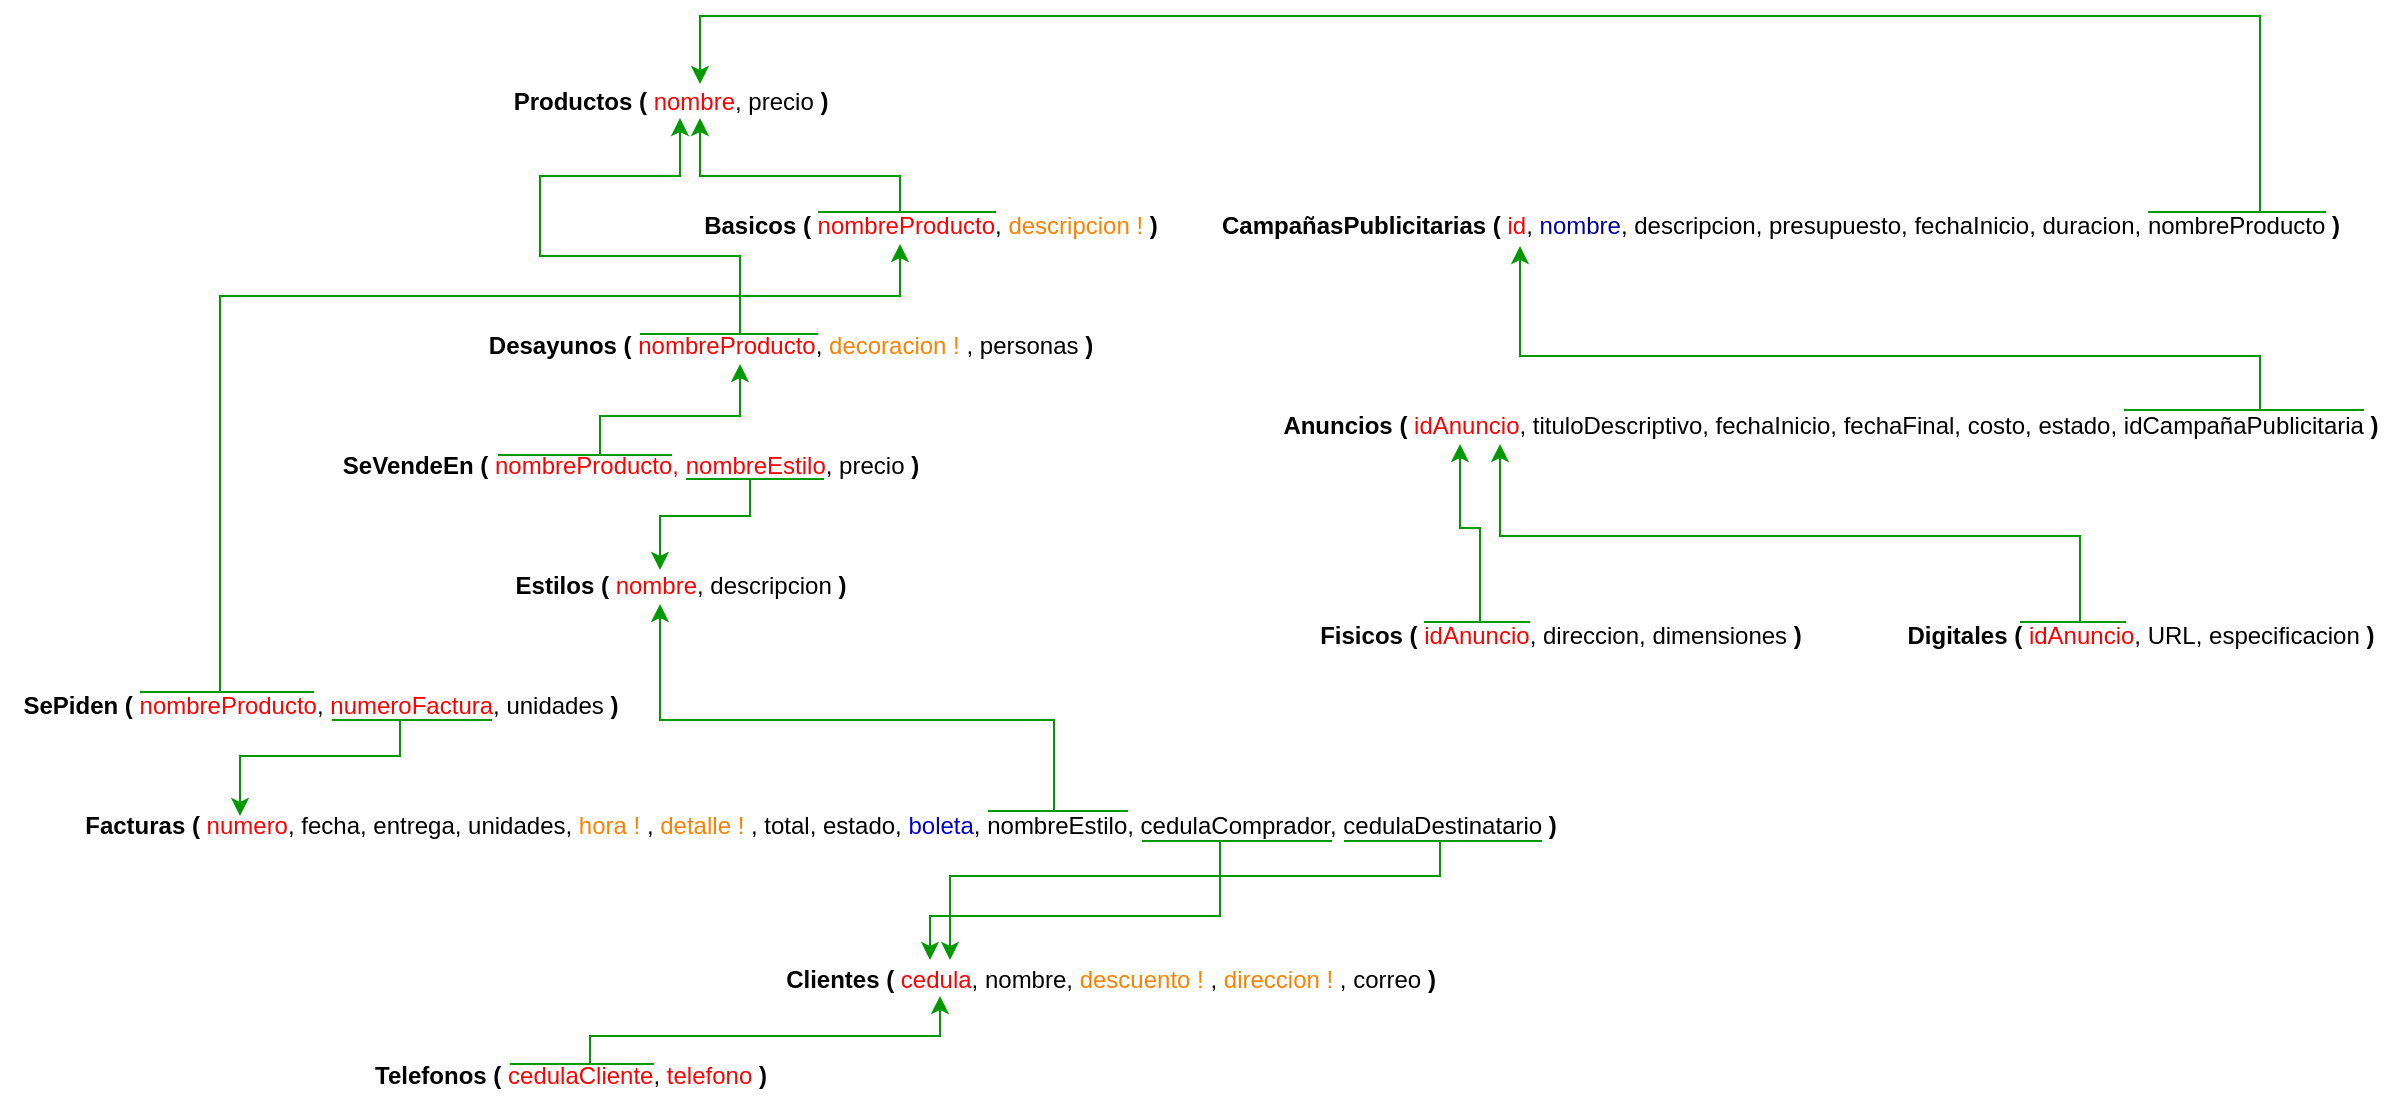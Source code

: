 <mxfile version="26.1.0">
  <diagram id="C5RBs43oDa-KdzZeNtuy" name="Page-1">
    <mxGraphModel dx="2168" dy="633" grid="1" gridSize="10" guides="1" tooltips="1" connect="1" arrows="1" fold="1" page="1" pageScale="1" pageWidth="827" pageHeight="1169" math="0" shadow="0">
      <root>
        <mxCell id="WIyWlLk6GJQsqaUBKTNV-0" />
        <mxCell id="WIyWlLk6GJQsqaUBKTNV-1" parent="WIyWlLk6GJQsqaUBKTNV-0" />
        <mxCell id="n4QwgcbOx7JMyAhCJ8jS-0" value="&lt;b&gt;Productos ( &lt;/b&gt;&lt;font style=&quot;color: rgb(255, 0, 0);&quot;&gt;nombre&lt;/font&gt;, precio&amp;nbsp;&lt;b&gt;)&lt;/b&gt;" style="text;html=1;align=center;verticalAlign=middle;resizable=0;points=[];autosize=1;strokeColor=none;fillColor=none;" parent="WIyWlLk6GJQsqaUBKTNV-1" vertex="1">
          <mxGeometry x="155" y="288" width="180" height="30" as="geometry" />
        </mxCell>
        <mxCell id="zvKy5yBs6nUjcN8mKSoc-5" value="" style="edgeStyle=orthogonalEdgeStyle;rounded=0;orthogonalLoop=1;jettySize=auto;html=1;strokeColor=#009900;" edge="1" parent="WIyWlLk6GJQsqaUBKTNV-1">
          <mxGeometry relative="1" as="geometry">
            <mxPoint x="280" y="419" as="sourcePoint" />
            <mxPoint x="250" y="311" as="targetPoint" />
            <Array as="points">
              <mxPoint x="280" y="380" />
              <mxPoint x="180" y="380" />
              <mxPoint x="180" y="340" />
              <mxPoint x="250" y="340" />
            </Array>
          </mxGeometry>
        </mxCell>
        <mxCell id="n4QwgcbOx7JMyAhCJ8jS-1" value="&lt;b&gt;Desayunos (&lt;/b&gt;&amp;nbsp;&lt;font style=&quot;color: rgb(255, 0, 0);&quot;&gt;nombreProducto&lt;/font&gt;, &lt;font style=&quot;color: rgb(255, 128, 0);&quot;&gt;decoracion !&lt;/font&gt; , personas&amp;nbsp;&lt;b&gt;)&lt;/b&gt;" style="text;html=1;align=center;verticalAlign=middle;resizable=0;points=[];autosize=1;strokeColor=none;fillColor=none;" parent="WIyWlLk6GJQsqaUBKTNV-1" vertex="1">
          <mxGeometry x="140" y="410" width="330" height="30" as="geometry" />
        </mxCell>
        <mxCell id="zvKy5yBs6nUjcN8mKSoc-3" value="" style="edgeStyle=orthogonalEdgeStyle;rounded=0;orthogonalLoop=1;jettySize=auto;html=1;strokeColor=#009900;" edge="1" parent="WIyWlLk6GJQsqaUBKTNV-1">
          <mxGeometry relative="1" as="geometry">
            <mxPoint x="360" y="358" as="sourcePoint" />
            <mxPoint x="260" y="311" as="targetPoint" />
            <Array as="points">
              <mxPoint x="360" y="340" />
              <mxPoint x="260" y="340" />
            </Array>
          </mxGeometry>
        </mxCell>
        <mxCell id="n4QwgcbOx7JMyAhCJ8jS-2" value="&lt;b&gt;Basicos ( &lt;/b&gt;&lt;font style=&quot;color: rgb(255, 0, 0);&quot;&gt;nombreProducto&lt;/font&gt;, &lt;font style=&quot;color: rgb(255, 128, 0);&quot;&gt;descripcion !&lt;/font&gt;&amp;nbsp;&lt;b&gt;)&lt;/b&gt;" style="text;html=1;align=center;verticalAlign=middle;resizable=0;points=[];autosize=1;strokeColor=none;fillColor=none;" parent="WIyWlLk6GJQsqaUBKTNV-1" vertex="1">
          <mxGeometry x="250" y="350" width="250" height="30" as="geometry" />
        </mxCell>
        <mxCell id="n4QwgcbOx7JMyAhCJ8jS-3" value="&lt;b&gt;Estilos ( &lt;/b&gt;&lt;font style=&quot;color: rgb(255, 0, 0);&quot;&gt;nombre&lt;/font&gt;, descripcion&amp;nbsp;&lt;b&gt;)&lt;/b&gt;" style="text;html=1;align=center;verticalAlign=middle;resizable=0;points=[];autosize=1;strokeColor=none;fillColor=none;" parent="WIyWlLk6GJQsqaUBKTNV-1" vertex="1">
          <mxGeometry x="155" y="530" width="190" height="30" as="geometry" />
        </mxCell>
        <mxCell id="zvKy5yBs6nUjcN8mKSoc-11" style="edgeStyle=orthogonalEdgeStyle;rounded=0;orthogonalLoop=1;jettySize=auto;html=1;strokeColor=#009900;" edge="1" parent="WIyWlLk6GJQsqaUBKTNV-1">
          <mxGeometry relative="1" as="geometry">
            <mxPoint x="240" y="554" as="targetPoint" />
            <mxPoint x="437" y="657.5" as="sourcePoint" />
            <Array as="points">
              <mxPoint x="437" y="612" />
              <mxPoint x="240" y="612" />
              <mxPoint x="240" y="570" />
            </Array>
          </mxGeometry>
        </mxCell>
        <mxCell id="zvKy5yBs6nUjcN8mKSoc-15" value="" style="edgeStyle=orthogonalEdgeStyle;rounded=0;orthogonalLoop=1;jettySize=auto;html=1;strokeColor=#009900;" edge="1" parent="WIyWlLk6GJQsqaUBKTNV-1">
          <mxGeometry relative="1" as="geometry">
            <mxPoint x="520" y="672.5" as="sourcePoint" />
            <mxPoint x="375" y="732" as="targetPoint" />
            <Array as="points">
              <mxPoint x="520" y="710" />
              <mxPoint x="375" y="710" />
            </Array>
          </mxGeometry>
        </mxCell>
        <mxCell id="zvKy5yBs6nUjcN8mKSoc-16" style="edgeStyle=orthogonalEdgeStyle;rounded=0;orthogonalLoop=1;jettySize=auto;html=1;strokeColor=#009900;" edge="1" parent="WIyWlLk6GJQsqaUBKTNV-1">
          <mxGeometry relative="1" as="geometry">
            <mxPoint x="385.0" y="732" as="targetPoint" />
            <mxPoint x="630" y="672.5" as="sourcePoint" />
            <Array as="points">
              <mxPoint x="630" y="690" />
              <mxPoint x="385" y="690" />
            </Array>
          </mxGeometry>
        </mxCell>
        <mxCell id="n4QwgcbOx7JMyAhCJ8jS-4" value="&lt;b&gt;Facturas ( &lt;/b&gt;&lt;font style=&quot;color: rgb(255, 0, 0);&quot;&gt;numero&lt;/font&gt;, fecha, entrega, unidades, &lt;font style=&quot;color: rgb(255, 128, 0);&quot;&gt;hora !&lt;/font&gt; , &lt;font style=&quot;color: rgb(255, 128, 0);&quot;&gt;detalle !&lt;/font&gt; , total, estado, &lt;font style=&quot;color: rgb(0, 0, 204);&quot;&gt;boleta&lt;/font&gt;, nombreEstilo, cedulaComprador, cedulaDestinatario&amp;nbsp;&lt;b&gt;)&lt;/b&gt;" style="text;html=1;align=center;verticalAlign=middle;resizable=0;points=[];autosize=1;strokeColor=none;fillColor=none;" parent="WIyWlLk6GJQsqaUBKTNV-1" vertex="1">
          <mxGeometry x="-60" y="649.5" width="760" height="30" as="geometry" />
        </mxCell>
        <mxCell id="n4QwgcbOx7JMyAhCJ8jS-5" value="&lt;b&gt;Clientes ( &lt;/b&gt;&lt;font style=&quot;color: rgb(255, 0, 0);&quot;&gt;cedula&lt;/font&gt;, nombre, &lt;font style=&quot;color: rgb(255, 128, 0);&quot;&gt;descuento !&lt;/font&gt; , &lt;font style=&quot;color: rgb(255, 128, 0);&quot;&gt;direccion !&lt;/font&gt;&amp;nbsp;, correo&amp;nbsp;&lt;b&gt;)&lt;/b&gt;" style="text;html=1;align=center;verticalAlign=middle;resizable=0;points=[];autosize=1;strokeColor=none;fillColor=none;" parent="WIyWlLk6GJQsqaUBKTNV-1" vertex="1">
          <mxGeometry x="290" y="727" width="350" height="30" as="geometry" />
        </mxCell>
        <mxCell id="zvKy5yBs6nUjcN8mKSoc-8" value="" style="edgeStyle=orthogonalEdgeStyle;rounded=0;orthogonalLoop=1;jettySize=auto;html=1;strokeColor=#009900;" edge="1" parent="WIyWlLk6GJQsqaUBKTNV-1">
          <mxGeometry relative="1" as="geometry">
            <mxPoint x="210" y="479.5" as="sourcePoint" />
            <mxPoint x="280" y="434" as="targetPoint" />
            <Array as="points">
              <mxPoint x="210" y="460" />
              <mxPoint x="280" y="460" />
            </Array>
          </mxGeometry>
        </mxCell>
        <mxCell id="zvKy5yBs6nUjcN8mKSoc-9" style="edgeStyle=orthogonalEdgeStyle;rounded=0;orthogonalLoop=1;jettySize=auto;html=1;strokeColor=#009900;" edge="1" parent="WIyWlLk6GJQsqaUBKTNV-1">
          <mxGeometry relative="1" as="geometry">
            <mxPoint x="240" y="537" as="targetPoint" />
            <mxPoint x="285" y="491" as="sourcePoint" />
            <Array as="points">
              <mxPoint x="285" y="510" />
              <mxPoint x="240" y="510" />
            </Array>
          </mxGeometry>
        </mxCell>
        <mxCell id="zvKy5yBs6nUjcN8mKSoc-0" value="&lt;b&gt;SeVendeEn (&lt;/b&gt;&amp;nbsp;&lt;font style=&quot;color: rgb(255, 0, 0);&quot;&gt;nombreProducto, nombreEstilo&lt;/font&gt;, precio&amp;nbsp;&lt;b&gt;)&lt;/b&gt;" style="text;html=1;align=center;verticalAlign=middle;resizable=0;points=[];autosize=1;strokeColor=none;fillColor=none;" vertex="1" parent="WIyWlLk6GJQsqaUBKTNV-1">
          <mxGeometry x="70" y="470" width="310" height="30" as="geometry" />
        </mxCell>
        <mxCell id="zvKy5yBs6nUjcN8mKSoc-1" value="" style="endArrow=none;html=1;rounded=0;strokeColor=#009900;" edge="1" parent="WIyWlLk6GJQsqaUBKTNV-1">
          <mxGeometry width="50" height="50" relative="1" as="geometry">
            <mxPoint x="319" y="358" as="sourcePoint" />
            <mxPoint x="408" y="358" as="targetPoint" />
          </mxGeometry>
        </mxCell>
        <mxCell id="zvKy5yBs6nUjcN8mKSoc-4" value="" style="endArrow=none;html=1;rounded=0;strokeColor=#009900;" edge="1" parent="WIyWlLk6GJQsqaUBKTNV-1">
          <mxGeometry width="50" height="50" relative="1" as="geometry">
            <mxPoint x="230" y="419" as="sourcePoint" />
            <mxPoint x="319" y="419" as="targetPoint" />
          </mxGeometry>
        </mxCell>
        <mxCell id="zvKy5yBs6nUjcN8mKSoc-6" value="" style="endArrow=none;html=1;rounded=0;strokeColor=#009900;" edge="1" parent="WIyWlLk6GJQsqaUBKTNV-1">
          <mxGeometry width="50" height="50" relative="1" as="geometry">
            <mxPoint x="159" y="479.5" as="sourcePoint" />
            <mxPoint x="246" y="479.5" as="targetPoint" />
          </mxGeometry>
        </mxCell>
        <mxCell id="zvKy5yBs6nUjcN8mKSoc-7" value="" style="endArrow=none;html=1;rounded=0;strokeColor=#009900;" edge="1" parent="WIyWlLk6GJQsqaUBKTNV-1">
          <mxGeometry width="50" height="50" relative="1" as="geometry">
            <mxPoint x="253" y="491.5" as="sourcePoint" />
            <mxPoint x="322" y="491.5" as="targetPoint" />
          </mxGeometry>
        </mxCell>
        <mxCell id="zvKy5yBs6nUjcN8mKSoc-10" value="" style="endArrow=none;html=1;rounded=0;strokeColor=#009900;" edge="1" parent="WIyWlLk6GJQsqaUBKTNV-1">
          <mxGeometry width="50" height="50" relative="1" as="geometry">
            <mxPoint x="404" y="657.5" as="sourcePoint" />
            <mxPoint x="474" y="657.5" as="targetPoint" />
          </mxGeometry>
        </mxCell>
        <mxCell id="zvKy5yBs6nUjcN8mKSoc-18" style="edgeStyle=orthogonalEdgeStyle;rounded=0;orthogonalLoop=1;jettySize=auto;html=1;strokeColor=#009900;" edge="1" parent="WIyWlLk6GJQsqaUBKTNV-1">
          <mxGeometry relative="1" as="geometry">
            <mxPoint x="380" y="750" as="targetPoint" />
            <mxPoint x="204.99" y="784" as="sourcePoint" />
            <Array as="points">
              <mxPoint x="205" y="770" />
              <mxPoint x="380" y="770" />
            </Array>
          </mxGeometry>
        </mxCell>
        <mxCell id="zvKy5yBs6nUjcN8mKSoc-12" value="&lt;b&gt;Telefonos (&lt;/b&gt;&amp;nbsp;&lt;font style=&quot;color: rgb(255, 0, 0);&quot;&gt;cedulaCliente&lt;/font&gt;,&lt;font style=&quot;color: rgb(255, 0, 0);&quot;&gt; telefono&lt;/font&gt;&amp;nbsp;&lt;b&gt;)&lt;/b&gt;" style="text;html=1;align=center;verticalAlign=middle;resizable=0;points=[];autosize=1;strokeColor=none;fillColor=none;" vertex="1" parent="WIyWlLk6GJQsqaUBKTNV-1">
          <mxGeometry x="84.99" y="775" width="220" height="30" as="geometry" />
        </mxCell>
        <mxCell id="zvKy5yBs6nUjcN8mKSoc-13" value="" style="endArrow=none;html=1;rounded=0;strokeColor=#009900;" edge="1" parent="WIyWlLk6GJQsqaUBKTNV-1">
          <mxGeometry width="50" height="50" relative="1" as="geometry">
            <mxPoint x="481" y="672.5" as="sourcePoint" />
            <mxPoint x="576" y="672.5" as="targetPoint" />
          </mxGeometry>
        </mxCell>
        <mxCell id="zvKy5yBs6nUjcN8mKSoc-14" value="" style="endArrow=none;html=1;rounded=0;strokeColor=#009900;" edge="1" parent="WIyWlLk6GJQsqaUBKTNV-1">
          <mxGeometry width="50" height="50" relative="1" as="geometry">
            <mxPoint x="582" y="672.5" as="sourcePoint" />
            <mxPoint x="681" y="672.5" as="targetPoint" />
          </mxGeometry>
        </mxCell>
        <mxCell id="zvKy5yBs6nUjcN8mKSoc-19" value="" style="endArrow=none;html=1;rounded=0;strokeColor=#009900;" edge="1" parent="WIyWlLk6GJQsqaUBKTNV-1">
          <mxGeometry width="50" height="50" relative="1" as="geometry">
            <mxPoint x="164.99" y="784" as="sourcePoint" />
            <mxPoint x="236.99" y="784" as="targetPoint" />
          </mxGeometry>
        </mxCell>
        <mxCell id="zvKy5yBs6nUjcN8mKSoc-22" style="edgeStyle=orthogonalEdgeStyle;rounded=0;orthogonalLoop=1;jettySize=auto;html=1;strokeColor=#009900;" edge="1" parent="WIyWlLk6GJQsqaUBKTNV-1">
          <mxGeometry relative="1" as="geometry">
            <mxPoint x="30" y="660" as="targetPoint" />
            <mxPoint x="110" y="612" as="sourcePoint" />
            <Array as="points">
              <mxPoint x="110" y="630" />
              <mxPoint x="30" y="630" />
            </Array>
          </mxGeometry>
        </mxCell>
        <mxCell id="zvKy5yBs6nUjcN8mKSoc-25" style="edgeStyle=orthogonalEdgeStyle;rounded=0;orthogonalLoop=1;jettySize=auto;html=1;strokeColor=#009900;" edge="1" parent="WIyWlLk6GJQsqaUBKTNV-1">
          <mxGeometry relative="1" as="geometry">
            <mxPoint x="360" y="374" as="targetPoint" />
            <mxPoint x="20" y="598" as="sourcePoint" />
            <Array as="points">
              <mxPoint x="20" y="400" />
              <mxPoint x="360" y="400" />
            </Array>
          </mxGeometry>
        </mxCell>
        <mxCell id="zvKy5yBs6nUjcN8mKSoc-20" value="&lt;b&gt;SePiden ( &lt;/b&gt;&lt;font style=&quot;color: rgb(255, 0, 0);&quot;&gt;nombreProducto&lt;/font&gt;,&lt;font style=&quot;color: rgb(255, 0, 0);&quot;&gt; numeroFactura&lt;/font&gt;, unidades&lt;b&gt;&amp;nbsp;)&lt;/b&gt;" style="text;html=1;align=center;verticalAlign=middle;resizable=0;points=[];autosize=1;strokeColor=none;fillColor=none;" vertex="1" parent="WIyWlLk6GJQsqaUBKTNV-1">
          <mxGeometry x="-90" y="590" width="320" height="30" as="geometry" />
        </mxCell>
        <mxCell id="zvKy5yBs6nUjcN8mKSoc-23" value="" style="endArrow=none;html=1;rounded=0;strokeColor=#009900;" edge="1" parent="WIyWlLk6GJQsqaUBKTNV-1">
          <mxGeometry width="50" height="50" relative="1" as="geometry">
            <mxPoint x="76" y="612" as="sourcePoint" />
            <mxPoint x="156" y="612" as="targetPoint" />
          </mxGeometry>
        </mxCell>
        <mxCell id="zvKy5yBs6nUjcN8mKSoc-24" value="" style="endArrow=none;html=1;rounded=0;strokeColor=#009900;" edge="1" parent="WIyWlLk6GJQsqaUBKTNV-1">
          <mxGeometry width="50" height="50" relative="1" as="geometry">
            <mxPoint x="-20" y="598" as="sourcePoint" />
            <mxPoint x="67" y="598" as="targetPoint" />
          </mxGeometry>
        </mxCell>
        <mxCell id="zvKy5yBs6nUjcN8mKSoc-28" style="edgeStyle=orthogonalEdgeStyle;rounded=0;orthogonalLoop=1;jettySize=auto;html=1;strokeColor=#009900;" edge="1" parent="WIyWlLk6GJQsqaUBKTNV-1">
          <mxGeometry relative="1" as="geometry">
            <mxPoint x="260" y="294" as="targetPoint" />
            <mxPoint x="1040" y="358" as="sourcePoint" />
            <Array as="points">
              <mxPoint x="1040" y="260" />
              <mxPoint x="260" y="260" />
            </Array>
          </mxGeometry>
        </mxCell>
        <mxCell id="zvKy5yBs6nUjcN8mKSoc-26" value="&lt;b&gt;CampañasPublicitarias (&lt;font style=&quot;color: rgb(255, 0, 0);&quot;&gt; &lt;/font&gt;&lt;/b&gt;&lt;font style=&quot;color: rgb(255, 0, 0);&quot;&gt;id&lt;/font&gt;, &lt;font style=&quot;color: rgb(0, 0, 153);&quot;&gt;nombre&lt;/font&gt;, descripcion, presupuesto, fechaInicio, duracion, nombreProducto&lt;b&gt;&amp;nbsp;)&lt;/b&gt;" style="text;html=1;align=center;verticalAlign=middle;resizable=0;points=[];autosize=1;strokeColor=none;fillColor=none;" vertex="1" parent="WIyWlLk6GJQsqaUBKTNV-1">
          <mxGeometry x="510" y="350" width="580" height="30" as="geometry" />
        </mxCell>
        <mxCell id="zvKy5yBs6nUjcN8mKSoc-27" value="" style="endArrow=none;html=1;rounded=0;strokeColor=#009900;" edge="1" parent="WIyWlLk6GJQsqaUBKTNV-1">
          <mxGeometry width="50" height="50" relative="1" as="geometry">
            <mxPoint x="984" y="358" as="sourcePoint" />
            <mxPoint x="1073" y="358" as="targetPoint" />
          </mxGeometry>
        </mxCell>
        <mxCell id="zvKy5yBs6nUjcN8mKSoc-31" style="edgeStyle=orthogonalEdgeStyle;rounded=0;orthogonalLoop=1;jettySize=auto;html=1;strokeColor=#009900;" edge="1" parent="WIyWlLk6GJQsqaUBKTNV-1">
          <mxGeometry relative="1" as="geometry">
            <mxPoint x="670" y="375" as="targetPoint" />
            <mxPoint x="1040" y="457" as="sourcePoint" />
            <Array as="points">
              <mxPoint x="1040" y="430" />
              <mxPoint x="670" y="430" />
            </Array>
          </mxGeometry>
        </mxCell>
        <mxCell id="zvKy5yBs6nUjcN8mKSoc-29" value="&lt;b&gt;Anuncios (&lt;font style=&quot;color: rgb(255, 0, 0);&quot;&gt; &lt;/font&gt;&lt;/b&gt;&lt;font style=&quot;color: rgb(255, 0, 0);&quot;&gt;idAnuncio&lt;/font&gt;, tituloDescriptivo, fechaInicio, fechaFinal, costo, estado, idCampañaPublicitaria&lt;b&gt;&amp;nbsp;)&lt;/b&gt;" style="text;html=1;align=center;verticalAlign=middle;resizable=0;points=[];autosize=1;strokeColor=none;fillColor=none;" vertex="1" parent="WIyWlLk6GJQsqaUBKTNV-1">
          <mxGeometry x="540" y="450" width="570" height="30" as="geometry" />
        </mxCell>
        <mxCell id="zvKy5yBs6nUjcN8mKSoc-30" value="" style="endArrow=none;html=1;rounded=0;strokeColor=#009900;" edge="1" parent="WIyWlLk6GJQsqaUBKTNV-1">
          <mxGeometry width="50" height="50" relative="1" as="geometry">
            <mxPoint x="972" y="457" as="sourcePoint" />
            <mxPoint x="1092" y="457" as="targetPoint" />
          </mxGeometry>
        </mxCell>
        <mxCell id="zvKy5yBs6nUjcN8mKSoc-36" style="edgeStyle=orthogonalEdgeStyle;rounded=0;orthogonalLoop=1;jettySize=auto;html=1;strokeColor=#009900;" edge="1" parent="WIyWlLk6GJQsqaUBKTNV-1">
          <mxGeometry relative="1" as="geometry">
            <mxPoint x="640" y="474" as="targetPoint" />
            <mxPoint x="650" y="563" as="sourcePoint" />
            <Array as="points">
              <mxPoint x="650" y="516" />
              <mxPoint x="640" y="516" />
            </Array>
          </mxGeometry>
        </mxCell>
        <mxCell id="zvKy5yBs6nUjcN8mKSoc-32" value="&lt;b&gt;Fisicos ( &lt;/b&gt;&lt;font style=&quot;color: rgb(255, 0, 0);&quot;&gt;idAnuncio&lt;/font&gt;, direccion, dimensiones&lt;b&gt;&amp;nbsp;)&lt;/b&gt;" style="text;html=1;align=center;verticalAlign=middle;resizable=0;points=[];autosize=1;strokeColor=none;fillColor=none;" vertex="1" parent="WIyWlLk6GJQsqaUBKTNV-1">
          <mxGeometry x="560" y="555" width="260" height="30" as="geometry" />
        </mxCell>
        <mxCell id="zvKy5yBs6nUjcN8mKSoc-37" style="edgeStyle=orthogonalEdgeStyle;rounded=0;orthogonalLoop=1;jettySize=auto;html=1;strokeColor=#009900;" edge="1" parent="WIyWlLk6GJQsqaUBKTNV-1">
          <mxGeometry relative="1" as="geometry">
            <mxPoint x="660" y="474" as="targetPoint" />
            <mxPoint x="950" y="563" as="sourcePoint" />
            <Array as="points">
              <mxPoint x="950" y="520" />
              <mxPoint x="660" y="520" />
            </Array>
          </mxGeometry>
        </mxCell>
        <mxCell id="zvKy5yBs6nUjcN8mKSoc-33" value="&lt;b&gt;Digitales ( &lt;/b&gt;&lt;font style=&quot;color: rgb(255, 0, 0);&quot;&gt;idAnuncio&lt;/font&gt;, URL, especificacion&lt;b&gt;&amp;nbsp;)&lt;/b&gt;" style="text;html=1;align=center;verticalAlign=middle;resizable=0;points=[];autosize=1;strokeColor=none;fillColor=none;" vertex="1" parent="WIyWlLk6GJQsqaUBKTNV-1">
          <mxGeometry x="850" y="554.5" width="260" height="30" as="geometry" />
        </mxCell>
        <mxCell id="zvKy5yBs6nUjcN8mKSoc-34" value="" style="endArrow=none;html=1;rounded=0;strokeColor=#009900;" edge="1" parent="WIyWlLk6GJQsqaUBKTNV-1">
          <mxGeometry width="50" height="50" relative="1" as="geometry">
            <mxPoint x="622" y="563" as="sourcePoint" />
            <mxPoint x="675" y="563" as="targetPoint" />
          </mxGeometry>
        </mxCell>
        <mxCell id="zvKy5yBs6nUjcN8mKSoc-35" value="" style="endArrow=none;html=1;rounded=0;strokeColor=#009900;" edge="1" parent="WIyWlLk6GJQsqaUBKTNV-1">
          <mxGeometry width="50" height="50" relative="1" as="geometry">
            <mxPoint x="920" y="563" as="sourcePoint" />
            <mxPoint x="973" y="563" as="targetPoint" />
          </mxGeometry>
        </mxCell>
      </root>
    </mxGraphModel>
  </diagram>
</mxfile>
